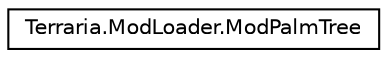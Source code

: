 digraph "Graphical Class Hierarchy"
{
 // LATEX_PDF_SIZE
  edge [fontname="Helvetica",fontsize="10",labelfontname="Helvetica",labelfontsize="10"];
  node [fontname="Helvetica",fontsize="10",shape=record];
  rankdir="LR";
  Node0 [label="Terraria.ModLoader.ModPalmTree",height=0.2,width=0.4,color="black", fillcolor="white", style="filled",URL="$class_terraria_1_1_mod_loader_1_1_mod_palm_tree.html",tooltip="This class represents a type of modded palm tree. The palm tree will share a tile ID with the vanilla..."];
}
